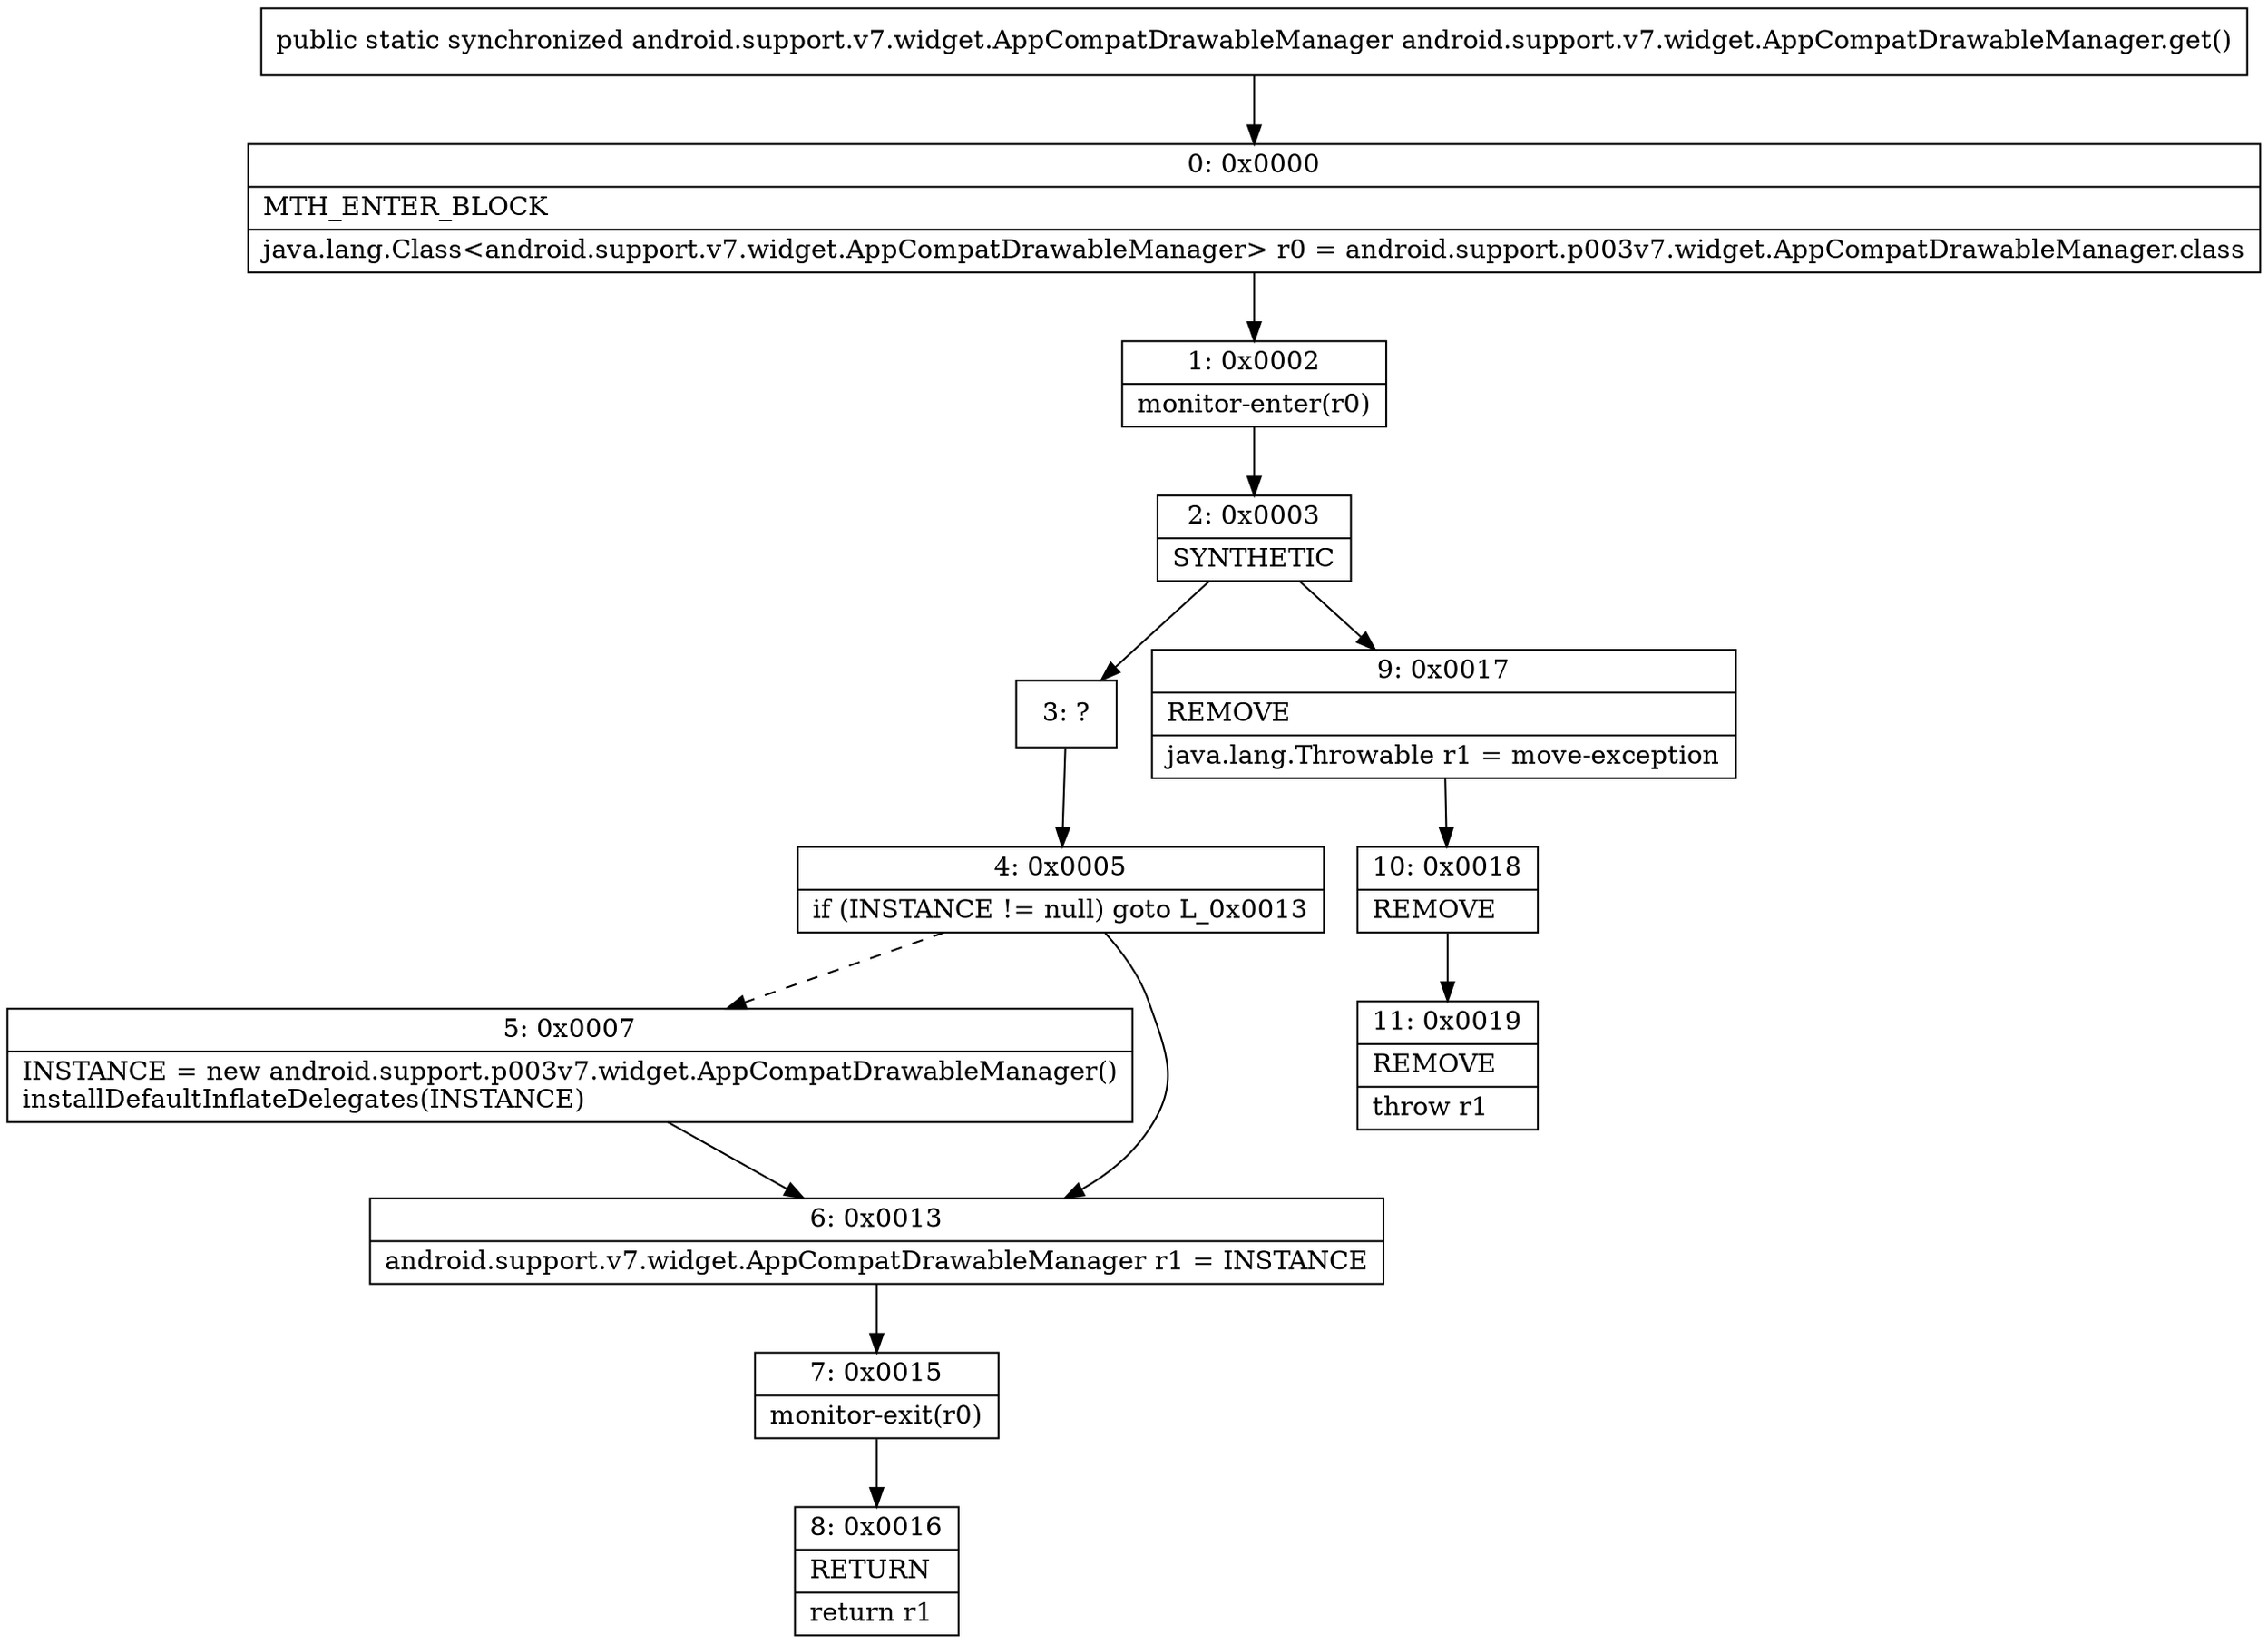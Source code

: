 digraph "CFG forandroid.support.v7.widget.AppCompatDrawableManager.get()Landroid\/support\/v7\/widget\/AppCompatDrawableManager;" {
Node_0 [shape=record,label="{0\:\ 0x0000|MTH_ENTER_BLOCK\l|java.lang.Class\<android.support.v7.widget.AppCompatDrawableManager\> r0 = android.support.p003v7.widget.AppCompatDrawableManager.class\l}"];
Node_1 [shape=record,label="{1\:\ 0x0002|monitor\-enter(r0)\l}"];
Node_2 [shape=record,label="{2\:\ 0x0003|SYNTHETIC\l}"];
Node_3 [shape=record,label="{3\:\ ?}"];
Node_4 [shape=record,label="{4\:\ 0x0005|if (INSTANCE != null) goto L_0x0013\l}"];
Node_5 [shape=record,label="{5\:\ 0x0007|INSTANCE = new android.support.p003v7.widget.AppCompatDrawableManager()\linstallDefaultInflateDelegates(INSTANCE)\l}"];
Node_6 [shape=record,label="{6\:\ 0x0013|android.support.v7.widget.AppCompatDrawableManager r1 = INSTANCE\l}"];
Node_7 [shape=record,label="{7\:\ 0x0015|monitor\-exit(r0)\l}"];
Node_8 [shape=record,label="{8\:\ 0x0016|RETURN\l|return r1\l}"];
Node_9 [shape=record,label="{9\:\ 0x0017|REMOVE\l|java.lang.Throwable r1 = move\-exception\l}"];
Node_10 [shape=record,label="{10\:\ 0x0018|REMOVE\l}"];
Node_11 [shape=record,label="{11\:\ 0x0019|REMOVE\l|throw r1\l}"];
MethodNode[shape=record,label="{public static synchronized android.support.v7.widget.AppCompatDrawableManager android.support.v7.widget.AppCompatDrawableManager.get() }"];
MethodNode -> Node_0;
Node_0 -> Node_1;
Node_1 -> Node_2;
Node_2 -> Node_3;
Node_2 -> Node_9;
Node_3 -> Node_4;
Node_4 -> Node_5[style=dashed];
Node_4 -> Node_6;
Node_5 -> Node_6;
Node_6 -> Node_7;
Node_7 -> Node_8;
Node_9 -> Node_10;
Node_10 -> Node_11;
}

